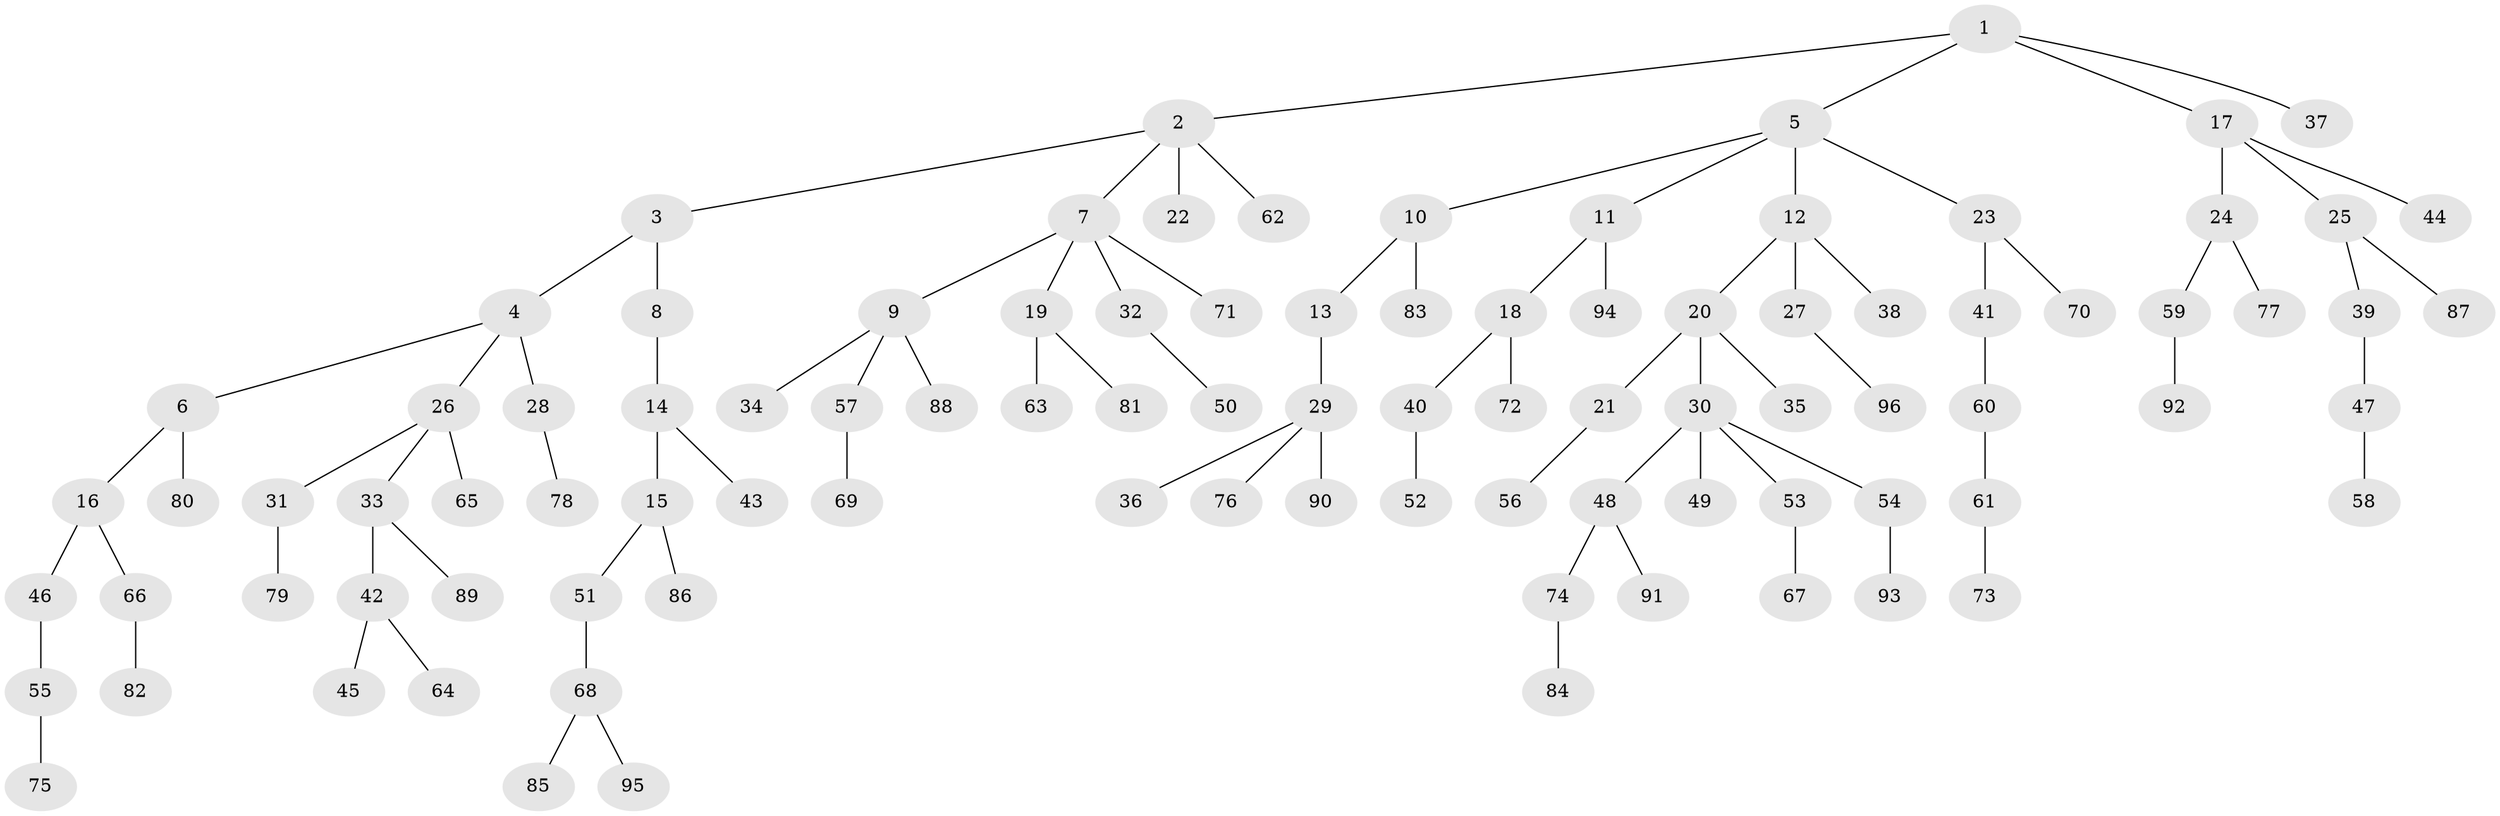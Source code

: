 // coarse degree distribution, {3: 0.16129032258064516, 4: 0.04838709677419355, 5: 0.03225806451612903, 6: 0.016129032258064516, 2: 0.1935483870967742, 7: 0.016129032258064516, 1: 0.532258064516129}
// Generated by graph-tools (version 1.1) at 2025/42/03/06/25 10:42:04]
// undirected, 96 vertices, 95 edges
graph export_dot {
graph [start="1"]
  node [color=gray90,style=filled];
  1;
  2;
  3;
  4;
  5;
  6;
  7;
  8;
  9;
  10;
  11;
  12;
  13;
  14;
  15;
  16;
  17;
  18;
  19;
  20;
  21;
  22;
  23;
  24;
  25;
  26;
  27;
  28;
  29;
  30;
  31;
  32;
  33;
  34;
  35;
  36;
  37;
  38;
  39;
  40;
  41;
  42;
  43;
  44;
  45;
  46;
  47;
  48;
  49;
  50;
  51;
  52;
  53;
  54;
  55;
  56;
  57;
  58;
  59;
  60;
  61;
  62;
  63;
  64;
  65;
  66;
  67;
  68;
  69;
  70;
  71;
  72;
  73;
  74;
  75;
  76;
  77;
  78;
  79;
  80;
  81;
  82;
  83;
  84;
  85;
  86;
  87;
  88;
  89;
  90;
  91;
  92;
  93;
  94;
  95;
  96;
  1 -- 2;
  1 -- 5;
  1 -- 17;
  1 -- 37;
  2 -- 3;
  2 -- 7;
  2 -- 22;
  2 -- 62;
  3 -- 4;
  3 -- 8;
  4 -- 6;
  4 -- 26;
  4 -- 28;
  5 -- 10;
  5 -- 11;
  5 -- 12;
  5 -- 23;
  6 -- 16;
  6 -- 80;
  7 -- 9;
  7 -- 19;
  7 -- 32;
  7 -- 71;
  8 -- 14;
  9 -- 34;
  9 -- 57;
  9 -- 88;
  10 -- 13;
  10 -- 83;
  11 -- 18;
  11 -- 94;
  12 -- 20;
  12 -- 27;
  12 -- 38;
  13 -- 29;
  14 -- 15;
  14 -- 43;
  15 -- 51;
  15 -- 86;
  16 -- 46;
  16 -- 66;
  17 -- 24;
  17 -- 25;
  17 -- 44;
  18 -- 40;
  18 -- 72;
  19 -- 63;
  19 -- 81;
  20 -- 21;
  20 -- 30;
  20 -- 35;
  21 -- 56;
  23 -- 41;
  23 -- 70;
  24 -- 59;
  24 -- 77;
  25 -- 39;
  25 -- 87;
  26 -- 31;
  26 -- 33;
  26 -- 65;
  27 -- 96;
  28 -- 78;
  29 -- 36;
  29 -- 76;
  29 -- 90;
  30 -- 48;
  30 -- 49;
  30 -- 53;
  30 -- 54;
  31 -- 79;
  32 -- 50;
  33 -- 42;
  33 -- 89;
  39 -- 47;
  40 -- 52;
  41 -- 60;
  42 -- 45;
  42 -- 64;
  46 -- 55;
  47 -- 58;
  48 -- 74;
  48 -- 91;
  51 -- 68;
  53 -- 67;
  54 -- 93;
  55 -- 75;
  57 -- 69;
  59 -- 92;
  60 -- 61;
  61 -- 73;
  66 -- 82;
  68 -- 85;
  68 -- 95;
  74 -- 84;
}
